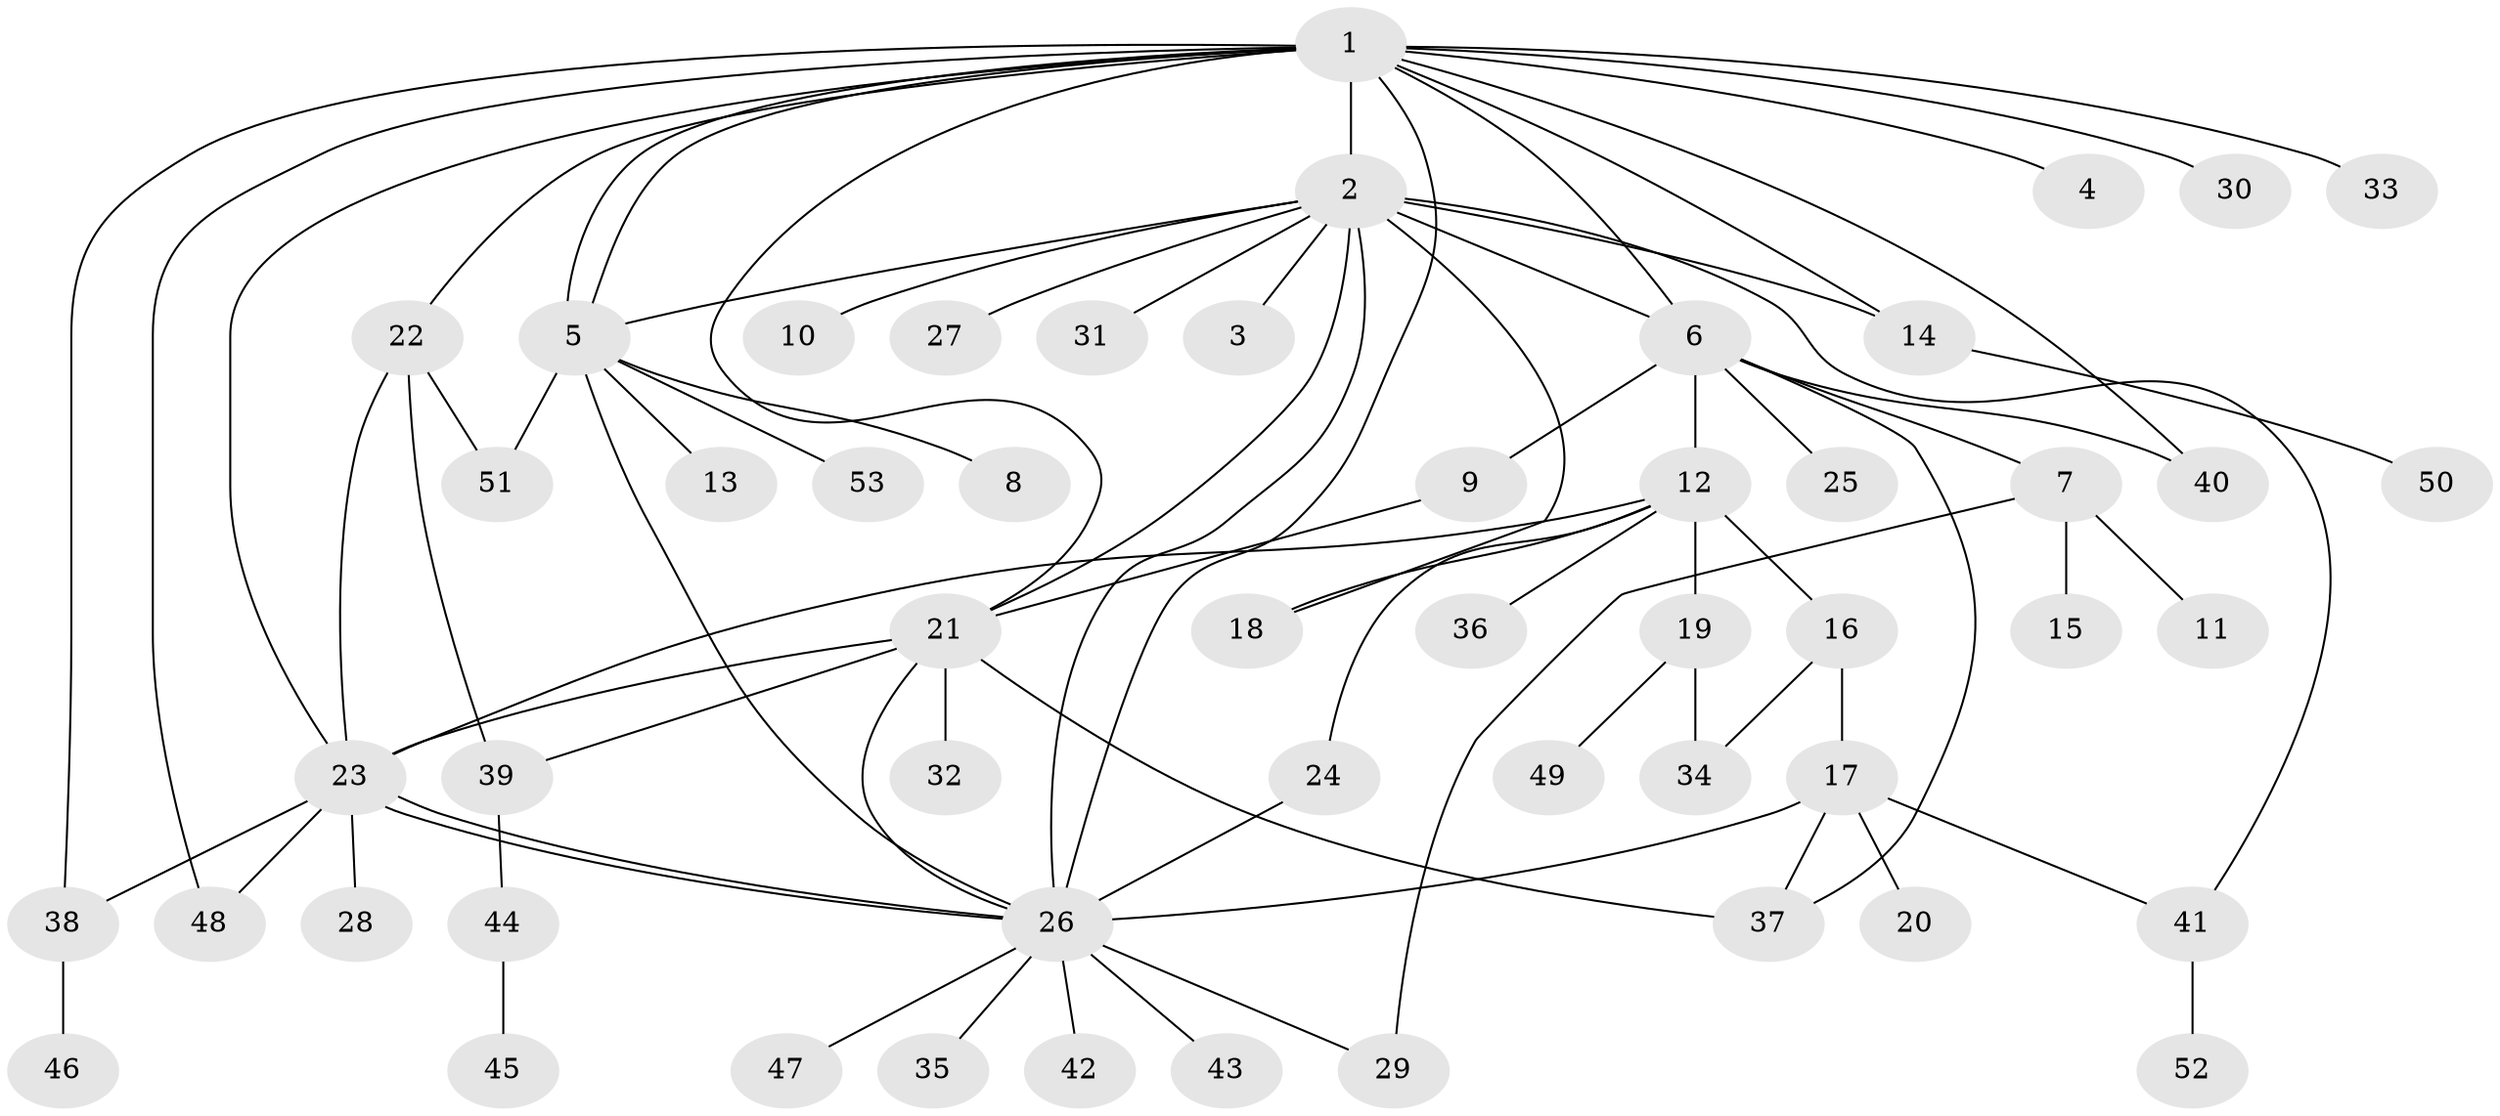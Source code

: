 // Generated by graph-tools (version 1.1) at 2025/11/02/27/25 16:11:14]
// undirected, 53 vertices, 79 edges
graph export_dot {
graph [start="1"]
  node [color=gray90,style=filled];
  1;
  2;
  3;
  4;
  5;
  6;
  7;
  8;
  9;
  10;
  11;
  12;
  13;
  14;
  15;
  16;
  17;
  18;
  19;
  20;
  21;
  22;
  23;
  24;
  25;
  26;
  27;
  28;
  29;
  30;
  31;
  32;
  33;
  34;
  35;
  36;
  37;
  38;
  39;
  40;
  41;
  42;
  43;
  44;
  45;
  46;
  47;
  48;
  49;
  50;
  51;
  52;
  53;
  1 -- 2;
  1 -- 4;
  1 -- 5;
  1 -- 5;
  1 -- 6;
  1 -- 14;
  1 -- 21;
  1 -- 22;
  1 -- 23;
  1 -- 26;
  1 -- 30;
  1 -- 33;
  1 -- 38;
  1 -- 40;
  1 -- 48;
  2 -- 3;
  2 -- 5;
  2 -- 6;
  2 -- 10;
  2 -- 14;
  2 -- 18;
  2 -- 21;
  2 -- 26;
  2 -- 27;
  2 -- 31;
  2 -- 41;
  5 -- 8;
  5 -- 13;
  5 -- 26;
  5 -- 51;
  5 -- 53;
  6 -- 7;
  6 -- 9;
  6 -- 12;
  6 -- 25;
  6 -- 37;
  6 -- 40;
  7 -- 11;
  7 -- 15;
  7 -- 29;
  9 -- 21;
  12 -- 16;
  12 -- 18;
  12 -- 19;
  12 -- 23;
  12 -- 24;
  12 -- 36;
  14 -- 50;
  16 -- 17;
  16 -- 34;
  17 -- 20;
  17 -- 26;
  17 -- 37;
  17 -- 41;
  19 -- 34;
  19 -- 49;
  21 -- 23;
  21 -- 26;
  21 -- 32;
  21 -- 37;
  21 -- 39;
  22 -- 23;
  22 -- 39;
  22 -- 51;
  23 -- 26;
  23 -- 26;
  23 -- 28;
  23 -- 38;
  23 -- 48;
  24 -- 26;
  26 -- 29;
  26 -- 35;
  26 -- 42;
  26 -- 43;
  26 -- 47;
  38 -- 46;
  39 -- 44;
  41 -- 52;
  44 -- 45;
}

